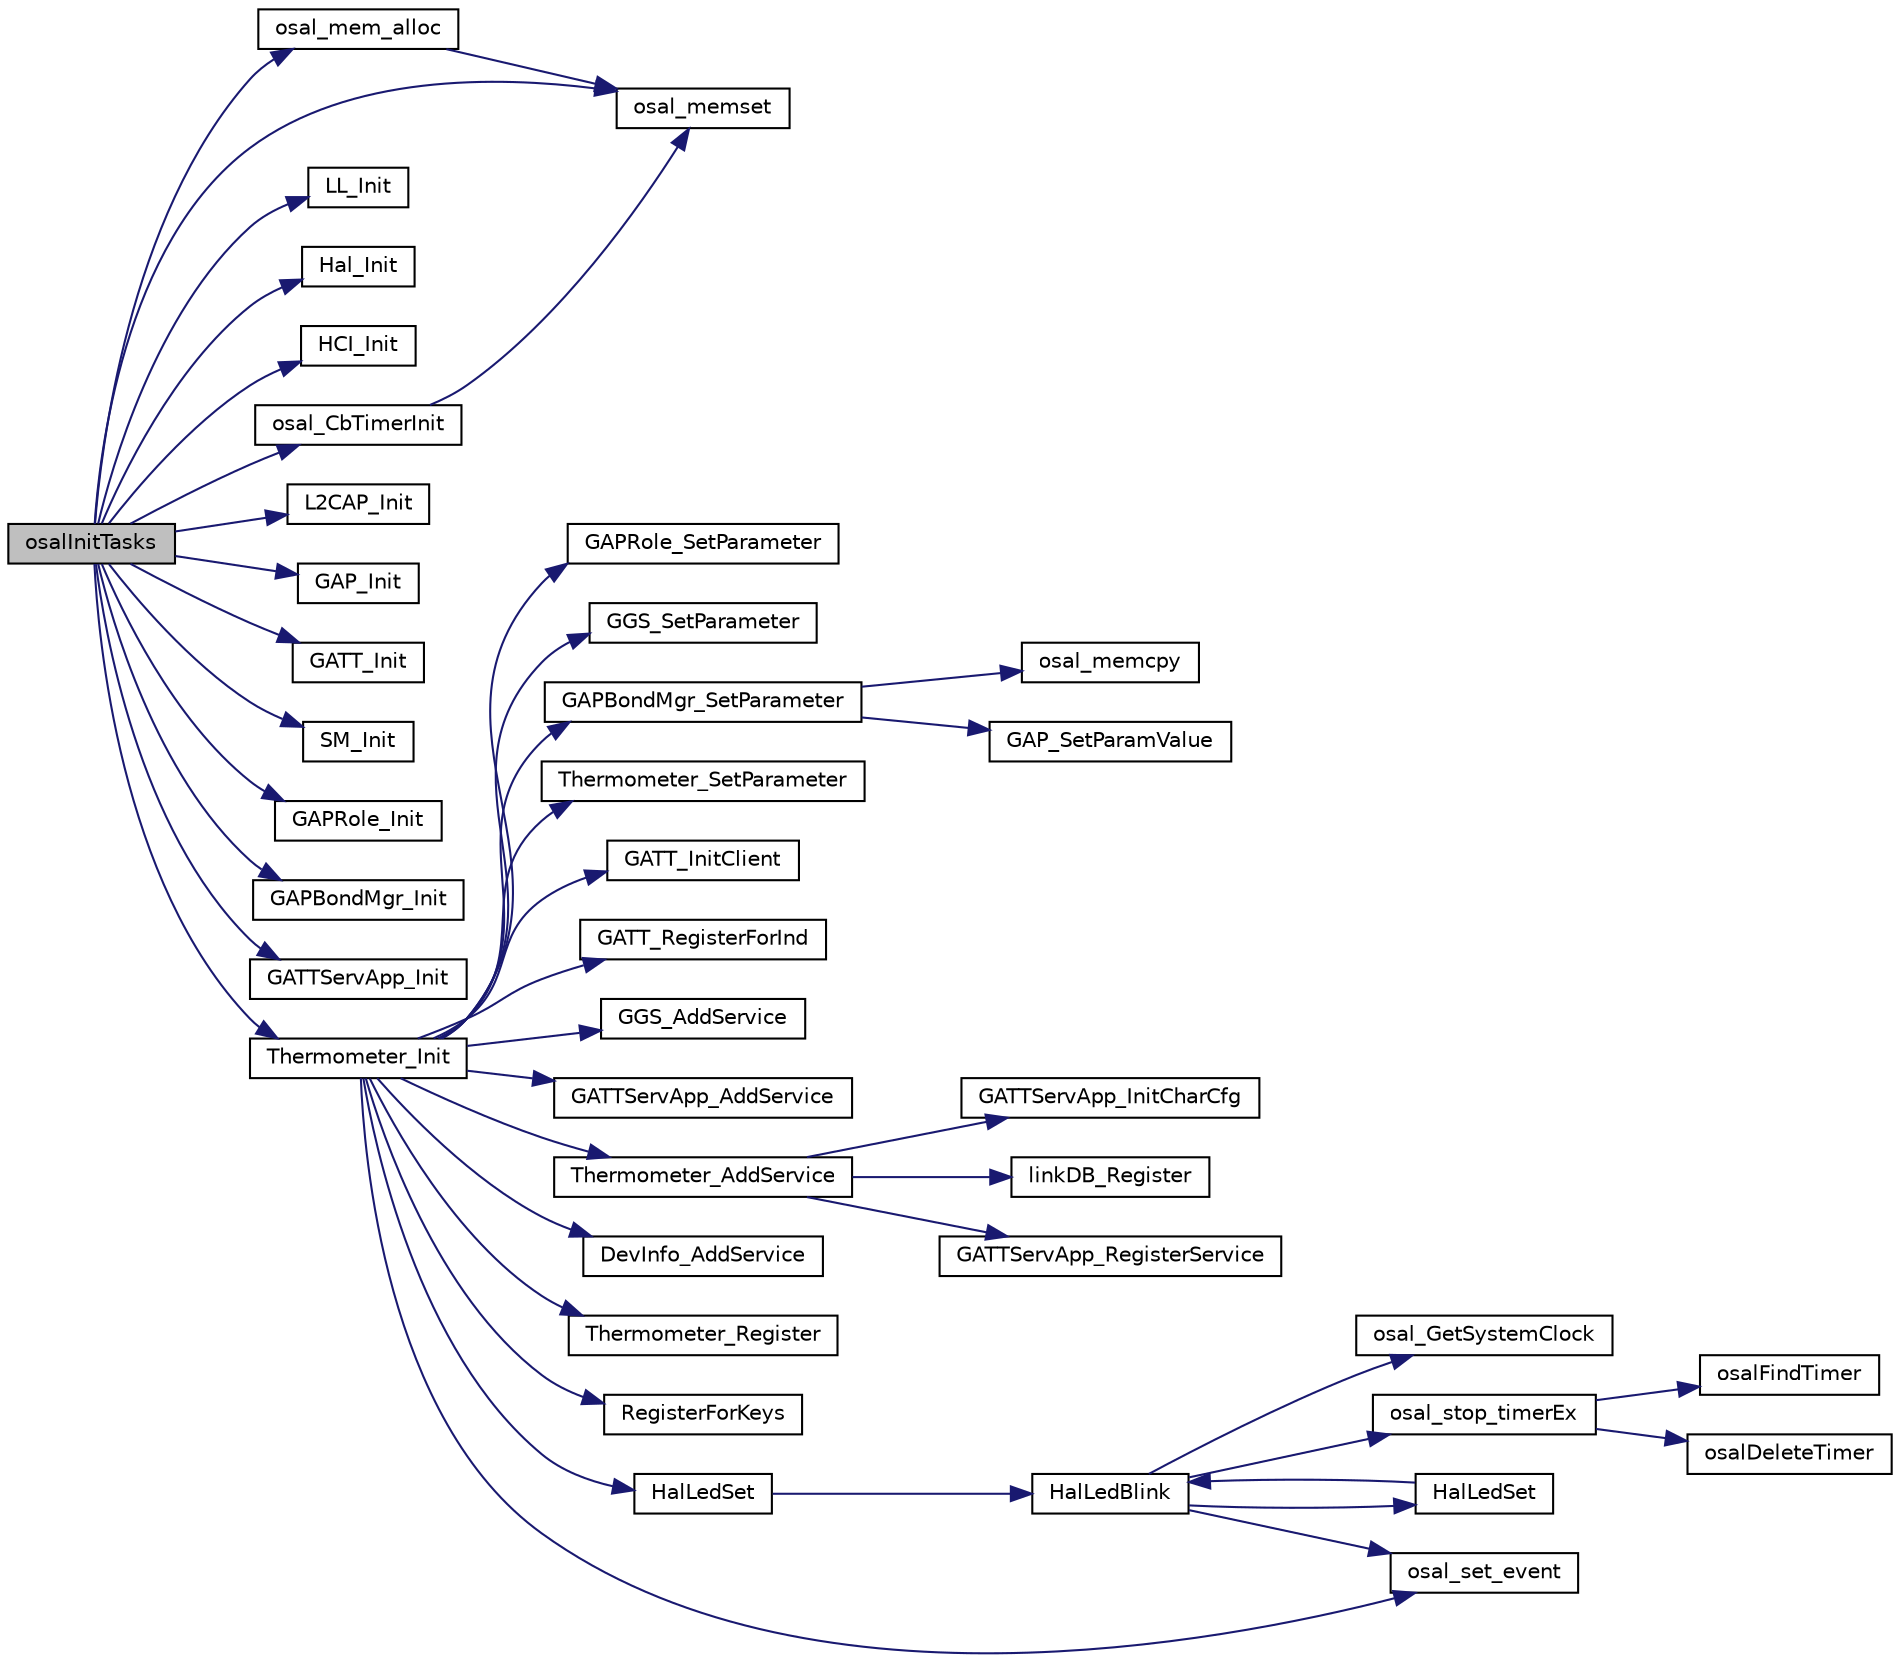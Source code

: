 digraph "osalInitTasks"
{
  edge [fontname="Helvetica",fontsize="10",labelfontname="Helvetica",labelfontsize="10"];
  node [fontname="Helvetica",fontsize="10",shape=record];
  rankdir="LR";
  Node1 [label="osalInitTasks",height=0.2,width=0.4,color="black", fillcolor="grey75", style="filled" fontcolor="black"];
  Node1 -> Node2 [color="midnightblue",fontsize="10",style="solid",fontname="Helvetica"];
  Node2 [label="osal_mem_alloc",height=0.2,width=0.4,color="black", fillcolor="white", style="filled",URL="$_o_s_a_l___memory_8c.html#ae5cbc213a1cab3be5f0963a4b75408c4"];
  Node2 -> Node3 [color="midnightblue",fontsize="10",style="solid",fontname="Helvetica"];
  Node3 [label="osal_memset",height=0.2,width=0.4,color="black", fillcolor="white", style="filled",URL="$_o_s_a_l_8c.html#a7a416b7daf0407f6a1b92b71fc12847e"];
  Node1 -> Node3 [color="midnightblue",fontsize="10",style="solid",fontname="Helvetica"];
  Node1 -> Node4 [color="midnightblue",fontsize="10",style="solid",fontname="Helvetica"];
  Node4 [label="LL_Init",height=0.2,width=0.4,color="black", fillcolor="white", style="filled",URL="$ll_8h.html#a11a0823bf0185b6b6ec735fd1b4931ef"];
  Node1 -> Node5 [color="midnightblue",fontsize="10",style="solid",fontname="Helvetica"];
  Node5 [label="Hal_Init",height=0.2,width=0.4,color="black", fillcolor="white", style="filled",URL="$common_2hal__drivers_8c.html#ad92a6736973d6d3424450a8b51a98e07"];
  Node1 -> Node6 [color="midnightblue",fontsize="10",style="solid",fontname="Helvetica"];
  Node6 [label="HCI_Init",height=0.2,width=0.4,color="black", fillcolor="white", style="filled",URL="$hci__tl_8h.html#af1ad4d1a6185a69d0137298b5f177f73"];
  Node1 -> Node7 [color="midnightblue",fontsize="10",style="solid",fontname="Helvetica"];
  Node7 [label="osal_CbTimerInit",height=0.2,width=0.4,color="black", fillcolor="white", style="filled",URL="$osal__cbtimer_8c.html#a56e3b0a7d97d62d978d19ccab28e1cb0"];
  Node7 -> Node3 [color="midnightblue",fontsize="10",style="solid",fontname="Helvetica"];
  Node1 -> Node8 [color="midnightblue",fontsize="10",style="solid",fontname="Helvetica"];
  Node8 [label="L2CAP_Init",height=0.2,width=0.4,color="black", fillcolor="white", style="filled",URL="$l2cap_8h.html#a7349815058a63eaebf0189cb989cad7d"];
  Node1 -> Node9 [color="midnightblue",fontsize="10",style="solid",fontname="Helvetica"];
  Node9 [label="GAP_Init",height=0.2,width=0.4,color="black", fillcolor="white", style="filled",URL="$gap_8h.html#a1ada34c4c42e58cf6519a1217853b95c"];
  Node1 -> Node10 [color="midnightblue",fontsize="10",style="solid",fontname="Helvetica"];
  Node10 [label="GATT_Init",height=0.2,width=0.4,color="black", fillcolor="white", style="filled",URL="$gatt_8h.html#af5204bbdc809eca6c0e4730017b1a7aa"];
  Node1 -> Node11 [color="midnightblue",fontsize="10",style="solid",fontname="Helvetica"];
  Node11 [label="SM_Init",height=0.2,width=0.4,color="black", fillcolor="white", style="filled",URL="$sm_8h.html#a6ac56a994477267e2c05240b7502615f"];
  Node1 -> Node12 [color="midnightblue",fontsize="10",style="solid",fontname="Helvetica"];
  Node12 [label="GAPRole_Init",height=0.2,width=0.4,color="black", fillcolor="white", style="filled",URL="$broadcaster_8c.html#a130c5e67ee156f2248d8d71bd995050e"];
  Node1 -> Node13 [color="midnightblue",fontsize="10",style="solid",fontname="Helvetica"];
  Node13 [label="GAPBondMgr_Init",height=0.2,width=0.4,color="black", fillcolor="white", style="filled",URL="$gapbondmgr_8h.html#a673d2c847a9a8d29d0c94c711c1a545f"];
  Node1 -> Node14 [color="midnightblue",fontsize="10",style="solid",fontname="Helvetica"];
  Node14 [label="GATTServApp_Init",height=0.2,width=0.4,color="black", fillcolor="white", style="filled",URL="$gattservapp_8h.html#ac5fd979a3c4cf21212d751f9d6e9ddbb"];
  Node1 -> Node15 [color="midnightblue",fontsize="10",style="solid",fontname="Helvetica"];
  Node15 [label="Thermometer_Init",height=0.2,width=0.4,color="black", fillcolor="white", style="filled",URL="$thermometer_8c.html#ad5c3318fbd618488fa9f7c2f4b3bcf48"];
  Node15 -> Node16 [color="midnightblue",fontsize="10",style="solid",fontname="Helvetica"];
  Node16 [label="GAPRole_SetParameter",height=0.2,width=0.4,color="black", fillcolor="white", style="filled",URL="$group___g_a_p_r_o_l_e_s___b_r_o_a_d_c_a_s_t_e_r___a_p_i.html#ga951a64ccae7a5c1373642836d2afd4ce",tooltip="Set a GAP Role parameter. "];
  Node15 -> Node17 [color="midnightblue",fontsize="10",style="solid",fontname="Helvetica"];
  Node17 [label="GGS_SetParameter",height=0.2,width=0.4,color="black", fillcolor="white", style="filled",URL="$gapgattserver_8h.html#aa199a7c7fe4464c84e4440135d2e91f8",tooltip="Set a GAP GATT Server parameter. "];
  Node15 -> Node18 [color="midnightblue",fontsize="10",style="solid",fontname="Helvetica"];
  Node18 [label="GAPBondMgr_SetParameter",height=0.2,width=0.4,color="black", fillcolor="white", style="filled",URL="$group___g_a_p_r_o_l_e_s___b_o_n_d_m_g_r___a_p_i.html#ga8c64e3dc3c38caafb72a9bb37c4b7b53",tooltip="Set a GAP Bond Manager parameter. "];
  Node18 -> Node19 [color="midnightblue",fontsize="10",style="solid",fontname="Helvetica"];
  Node19 [label="osal_memcpy",height=0.2,width=0.4,color="black", fillcolor="white", style="filled",URL="$_o_s_a_l_8c.html#ab944e6de468a807639e215e24ed0ddbc"];
  Node18 -> Node20 [color="midnightblue",fontsize="10",style="solid",fontname="Helvetica"];
  Node20 [label="GAP_SetParamValue",height=0.2,width=0.4,color="black", fillcolor="white", style="filled",URL="$group___g_a_p___a_p_i.html#ga45fab6682fc253681d7abe697a4fc0b5",tooltip="Set a GAP Parameter value. Use this function to change the default GAP parameter values. "];
  Node15 -> Node21 [color="midnightblue",fontsize="10",style="solid",fontname="Helvetica"];
  Node21 [label="Thermometer_SetParameter",height=0.2,width=0.4,color="black", fillcolor="white", style="filled",URL="$thermometerservice_8c.html#ad0f77f99ed6551f3e22129e7f1eeb5fb"];
  Node15 -> Node22 [color="midnightblue",fontsize="10",style="solid",fontname="Helvetica"];
  Node22 [label="GATT_InitClient",height=0.2,width=0.4,color="black", fillcolor="white", style="filled",URL="$group___g_a_t_t___c_l_i_e_n_t___a_p_i.html#ga79026e24ddadeb7bb7e3c3109cbf1d17",tooltip="Initialize the Generic Attribute Profile Client. "];
  Node15 -> Node23 [color="midnightblue",fontsize="10",style="solid",fontname="Helvetica"];
  Node23 [label="GATT_RegisterForInd",height=0.2,width=0.4,color="black", fillcolor="white", style="filled",URL="$group___g_a_t_t___c_l_i_e_n_t___a_p_i.html#gad9bb8f53a66a74842adec59a23505635",tooltip="Register to receive incoming ATT Indications or Notifications of attribute values. "];
  Node15 -> Node24 [color="midnightblue",fontsize="10",style="solid",fontname="Helvetica"];
  Node24 [label="GGS_AddService",height=0.2,width=0.4,color="black", fillcolor="white", style="filled",URL="$gapgattserver_8h.html#a378d66bb6f1fc9863df3727a6920c752",tooltip="Add function for the GAP GATT Service. "];
  Node15 -> Node25 [color="midnightblue",fontsize="10",style="solid",fontname="Helvetica"];
  Node25 [label="GATTServApp_AddService",height=0.2,width=0.4,color="black", fillcolor="white", style="filled",URL="$group___g_a_t_t___s_e_r_v___a_p_p___a_p_i.html#ga726a49f31f433e4d38257002f2179f67",tooltip="Add function for the GATT Service. "];
  Node15 -> Node26 [color="midnightblue",fontsize="10",style="solid",fontname="Helvetica"];
  Node26 [label="Thermometer_AddService",height=0.2,width=0.4,color="black", fillcolor="white", style="filled",URL="$thermometerservice_8c.html#a860816372526218b8549e315e300971b"];
  Node26 -> Node27 [color="midnightblue",fontsize="10",style="solid",fontname="Helvetica"];
  Node27 [label="GATTServApp_InitCharCfg",height=0.2,width=0.4,color="black", fillcolor="white", style="filled",URL="$group___g_a_t_t___s_e_r_v___a_p_p___a_p_i.html#gaa547859c48b173ca305804106db58a5c",tooltip="Initialize the client characteristic configuration table. "];
  Node26 -> Node28 [color="midnightblue",fontsize="10",style="solid",fontname="Helvetica"];
  Node28 [label="linkDB_Register",height=0.2,width=0.4,color="black", fillcolor="white", style="filled",URL="$linkdb_8h.html#a714736053db6c421237cc9619e8a98d5"];
  Node26 -> Node29 [color="midnightblue",fontsize="10",style="solid",fontname="Helvetica"];
  Node29 [label="GATTServApp_RegisterService",height=0.2,width=0.4,color="black", fillcolor="white", style="filled",URL="$group___g_a_t_t___s_e_r_v___a_p_p___a_p_i.html#gad7307aa233319061ec29184e4b3caf80",tooltip="Register a service&#39;s attribute list and callback functions with the GATT Server Application. "];
  Node15 -> Node30 [color="midnightblue",fontsize="10",style="solid",fontname="Helvetica"];
  Node30 [label="DevInfo_AddService",height=0.2,width=0.4,color="black", fillcolor="white", style="filled",URL="$devinfoservice_8c.html#ad0caa0b1979e874973e9478e7cf9e74b"];
  Node15 -> Node31 [color="midnightblue",fontsize="10",style="solid",fontname="Helvetica"];
  Node31 [label="Thermometer_Register",height=0.2,width=0.4,color="black", fillcolor="white", style="filled",URL="$thermometerservice_8c.html#a79c732f3b88f88bfb1f6bfdbc72fefae"];
  Node15 -> Node32 [color="midnightblue",fontsize="10",style="solid",fontname="Helvetica"];
  Node32 [label="RegisterForKeys",height=0.2,width=0.4,color="black", fillcolor="white", style="filled",URL="$_on_board_8c.html#aefec0a9b6bda0018e9073cc2e791595d"];
  Node15 -> Node33 [color="midnightblue",fontsize="10",style="solid",fontname="Helvetica"];
  Node33 [label="HalLedSet",height=0.2,width=0.4,color="black", fillcolor="white", style="filled",URL="$hal__led_8h.html#aa17dd91043278f3639ead3c2ffe37994"];
  Node33 -> Node34 [color="midnightblue",fontsize="10",style="solid",fontname="Helvetica"];
  Node34 [label="HalLedBlink",height=0.2,width=0.4,color="black", fillcolor="white", style="filled",URL="$_c_c2540_e_b_2hal__led_8c.html#a422b685b71efda7d8912e74f1366a6e3"];
  Node34 -> Node35 [color="midnightblue",fontsize="10",style="solid",fontname="Helvetica"];
  Node35 [label="osal_GetSystemClock",height=0.2,width=0.4,color="black", fillcolor="white", style="filled",URL="$_o_s_a_l___timers_8c.html#a679aa1e9f3136380b4023156fa84432c"];
  Node34 -> Node36 [color="midnightblue",fontsize="10",style="solid",fontname="Helvetica"];
  Node36 [label="osal_stop_timerEx",height=0.2,width=0.4,color="black", fillcolor="white", style="filled",URL="$_o_s_a_l___timers_8c.html#aedb210826ce388533032ffcce1e43ccc"];
  Node36 -> Node37 [color="midnightblue",fontsize="10",style="solid",fontname="Helvetica"];
  Node37 [label="osalFindTimer",height=0.2,width=0.4,color="black", fillcolor="white", style="filled",URL="$_o_s_a_l___timers_8c.html#a69f3f300b70eae0a5a483a8db32c4d84"];
  Node36 -> Node38 [color="midnightblue",fontsize="10",style="solid",fontname="Helvetica"];
  Node38 [label="osalDeleteTimer",height=0.2,width=0.4,color="black", fillcolor="white", style="filled",URL="$_o_s_a_l___timers_8c.html#ad4bfeb1f9c8e236e274e2c616da0180f"];
  Node34 -> Node39 [color="midnightblue",fontsize="10",style="solid",fontname="Helvetica"];
  Node39 [label="osal_set_event",height=0.2,width=0.4,color="black", fillcolor="white", style="filled",URL="$_o_s_a_l_8c.html#a67e62da8a1085ffe8f6a06c88736666a"];
  Node34 -> Node40 [color="midnightblue",fontsize="10",style="solid",fontname="Helvetica"];
  Node40 [label="HalLedSet",height=0.2,width=0.4,color="black", fillcolor="white", style="filled",URL="$_c_c2540_e_b_2hal__led_8c.html#ad1bd1bb51dafb8a84b723419e899205f"];
  Node40 -> Node34 [color="midnightblue",fontsize="10",style="solid",fontname="Helvetica"];
  Node15 -> Node39 [color="midnightblue",fontsize="10",style="solid",fontname="Helvetica"];
}
